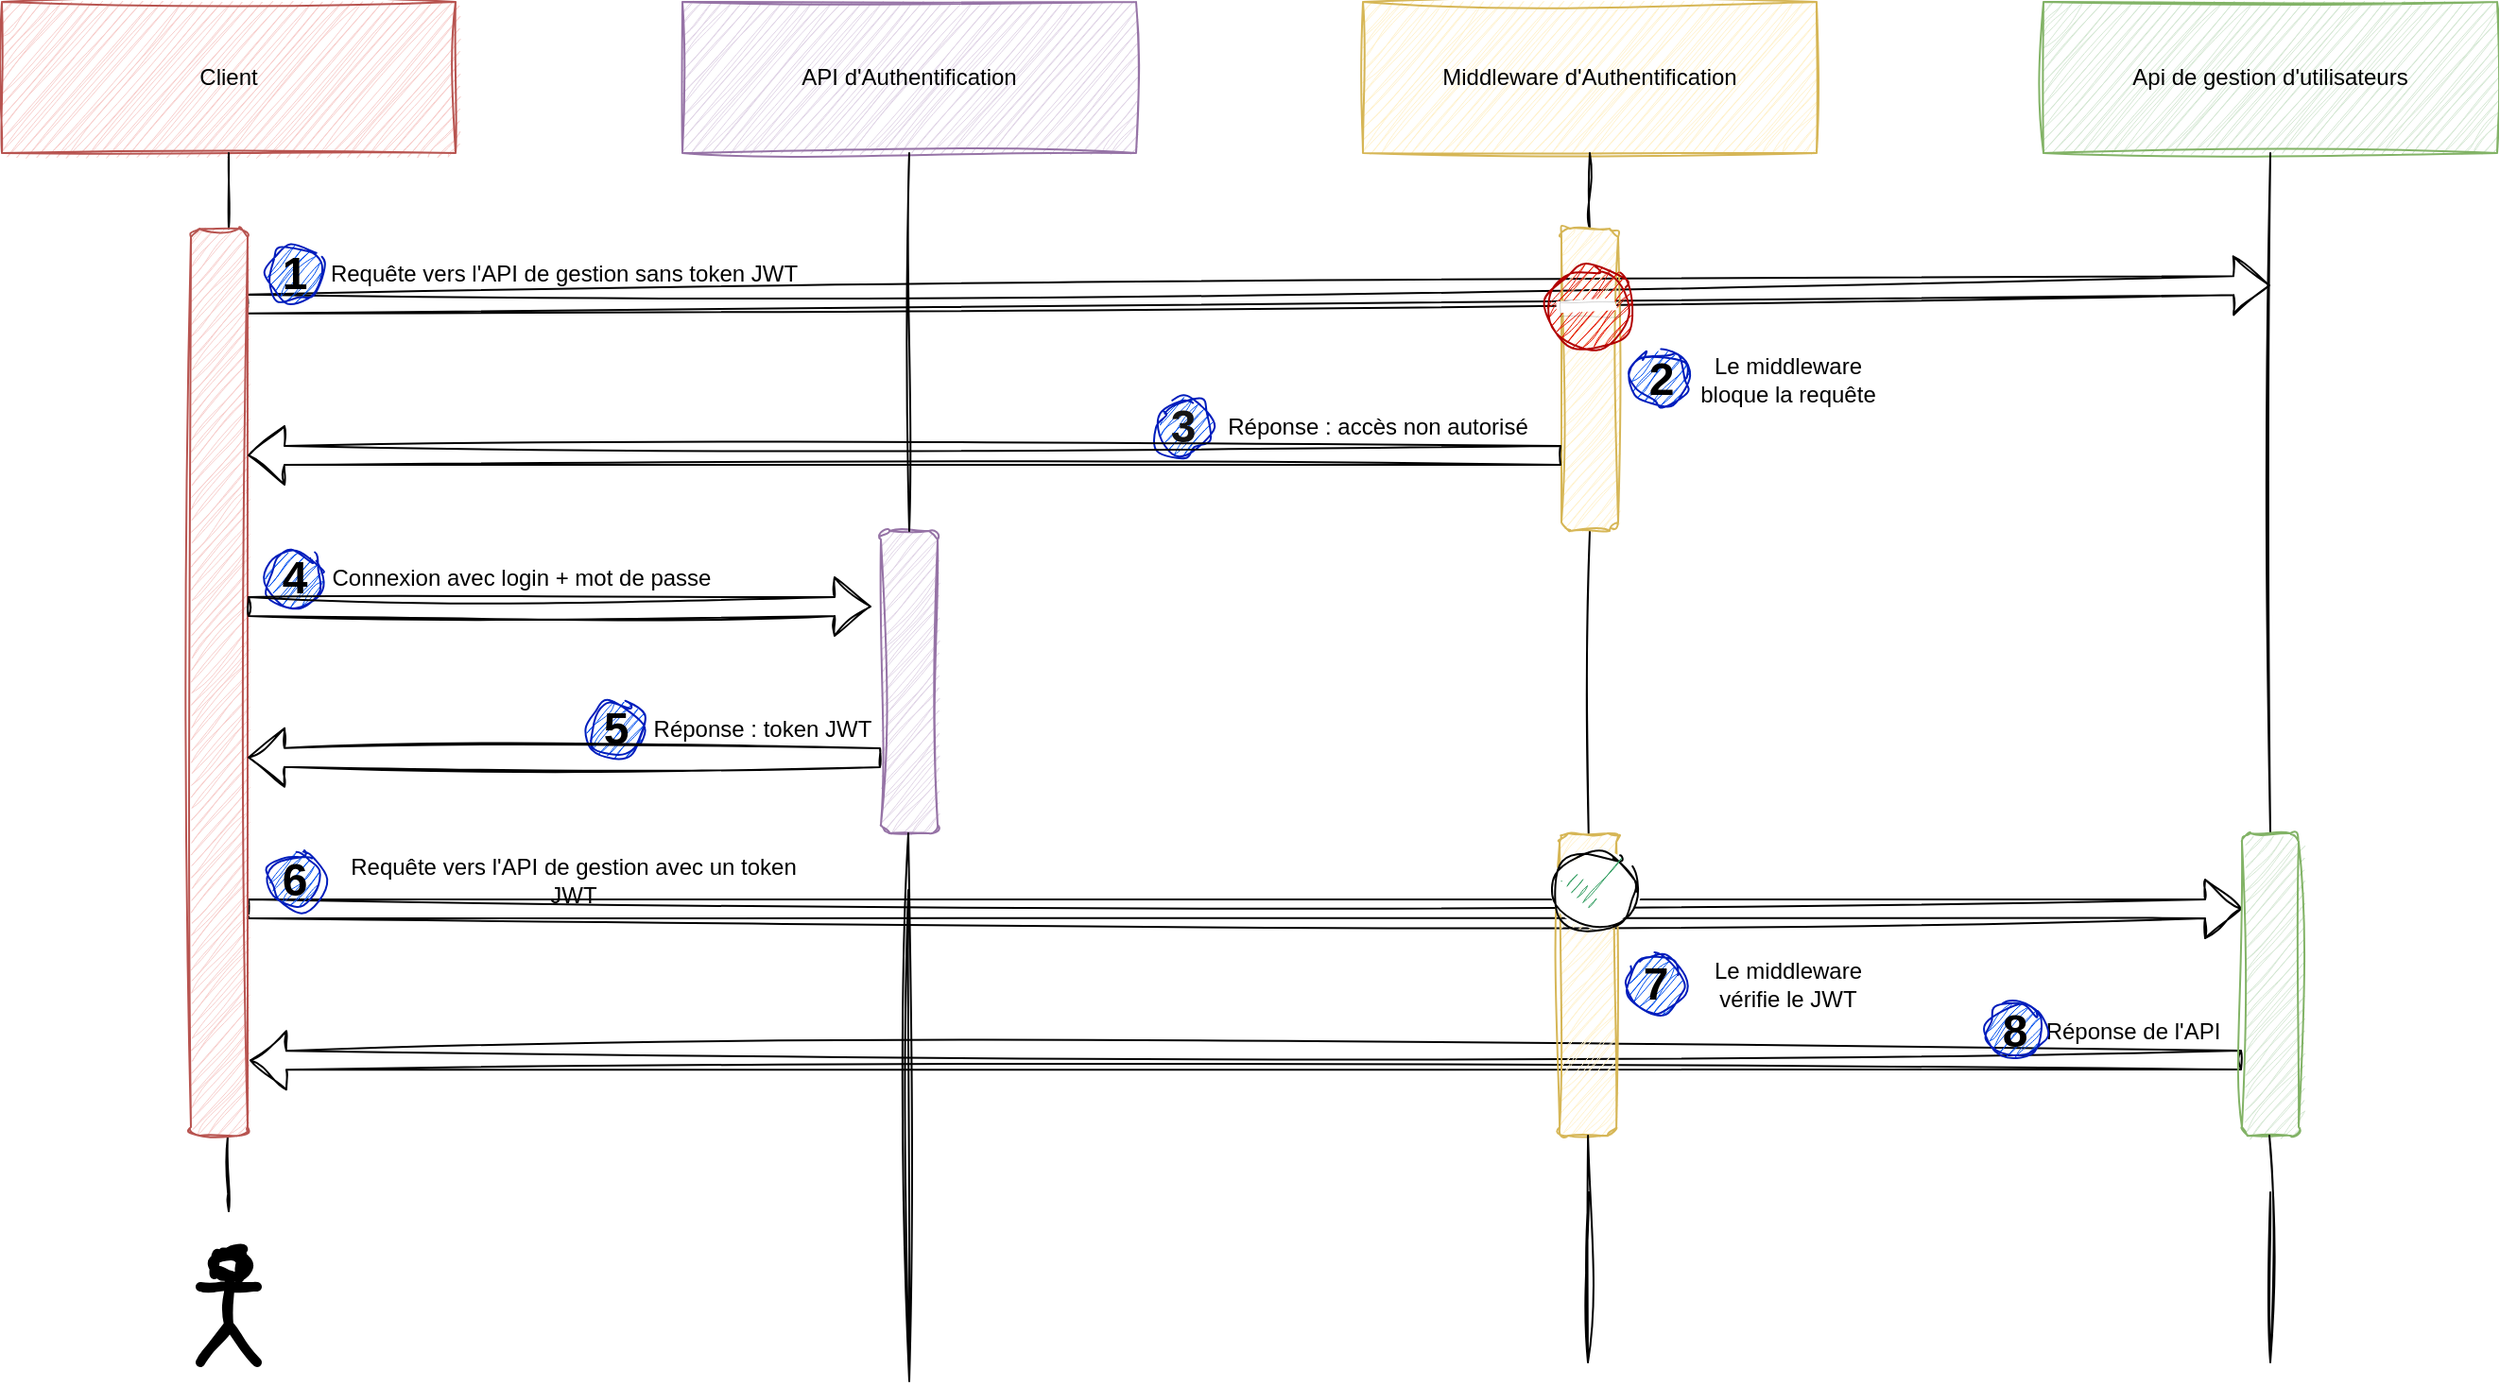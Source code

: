 <mxfile version="21.2.4" type="device">
  <diagram name="Page-1" id="b3_rmUjKcA8r_ARUdAtH">
    <mxGraphModel dx="1674" dy="1920" grid="1" gridSize="10" guides="1" tooltips="1" connect="1" arrows="1" fold="1" page="1" pageScale="1" pageWidth="827" pageHeight="1169" math="0" shadow="0">
      <root>
        <mxCell id="0" />
        <mxCell id="1" parent="0" />
        <mxCell id="Bi5-bl8IuxDmXKODMzO1-6" value="" style="shape=flexArrow;endArrow=classic;html=1;rounded=0;sketch=1;hachureGap=4;jiggle=2;curveFitting=1;fontFamily=Architects Daughter;fontSource=https%3A%2F%2Ffonts.googleapis.com%2Fcss%3Ffamily%3DArchitects%2BDaughter;fontSize=16;exitX=0;exitY=0.75;exitDx=0;exitDy=0;entryX=1.033;entryY=0.917;entryDx=0;entryDy=0;entryPerimeter=0;" edge="1" parent="1" source="243QyRulBXpM2tCjIqUp-44" target="243QyRulBXpM2tCjIqUp-4">
          <mxGeometry width="50" height="50" relative="1" as="geometry">
            <mxPoint x="220" y="530" as="sourcePoint" />
            <mxPoint x="220" y="520" as="targetPoint" />
          </mxGeometry>
        </mxCell>
        <mxCell id="Bi5-bl8IuxDmXKODMzO1-5" value="" style="shape=flexArrow;endArrow=classic;html=1;rounded=0;sketch=1;hachureGap=4;jiggle=2;curveFitting=1;fontFamily=Architects Daughter;fontSource=https%3A%2F%2Ffonts.googleapis.com%2Fcss%3Ffamily%3DArchitects%2BDaughter;fontSize=16;exitX=1;exitY=0.75;exitDx=0;exitDy=0;entryX=0;entryY=0.25;entryDx=0;entryDy=0;" edge="1" parent="1" source="243QyRulBXpM2tCjIqUp-4" target="243QyRulBXpM2tCjIqUp-44">
          <mxGeometry width="50" height="50" relative="1" as="geometry">
            <mxPoint x="815" y="479.5" as="sourcePoint" />
            <mxPoint x="480" y="479.5" as="targetPoint" />
          </mxGeometry>
        </mxCell>
        <mxCell id="Bi5-bl8IuxDmXKODMzO1-1" value="" style="shape=flexArrow;endArrow=classic;html=1;rounded=0;sketch=1;hachureGap=4;jiggle=2;curveFitting=1;fontFamily=Architects Daughter;fontSource=https%3A%2F%2Ffonts.googleapis.com%2Fcss%3Ffamily%3DArchitects%2BDaughter;fontSize=16;exitX=0.967;exitY=0.083;exitDx=0;exitDy=0;exitPerimeter=0;" edge="1" parent="1" source="243QyRulBXpM2tCjIqUp-4">
          <mxGeometry width="50" height="50" relative="1" as="geometry">
            <mxPoint x="260" y="126.25" as="sourcePoint" />
            <mxPoint x="1280" y="110" as="targetPoint" />
          </mxGeometry>
        </mxCell>
        <mxCell id="243QyRulBXpM2tCjIqUp-49" value="" style="endArrow=none;html=1;rounded=0;entryX=0.5;entryY=1;entryDx=0;entryDy=0;sketch=1;curveFitting=1;jiggle=2;" parent="1" edge="1">
          <mxGeometry width="50" height="50" relative="1" as="geometry">
            <mxPoint x="200" y="590" as="sourcePoint" />
            <mxPoint x="199.5" y="560" as="targetPoint" />
            <Array as="points">
              <mxPoint x="200" y="600" />
            </Array>
          </mxGeometry>
        </mxCell>
        <mxCell id="0fuMdFuiWBrqTVu0z_TD-1" value="Client" style="rounded=0;whiteSpace=wrap;html=1;rotation=0;fillColor=#f8cecc;strokeColor=#b85450;sketch=1;curveFitting=1;jiggle=2;" parent="1" vertex="1">
          <mxGeometry x="80" y="-40" width="240" height="80" as="geometry" />
        </mxCell>
        <mxCell id="243QyRulBXpM2tCjIqUp-1" value="API d&#39;Authentification" style="rounded=0;whiteSpace=wrap;html=1;rotation=0;fillColor=#e1d5e7;strokeColor=#9673a6;sketch=1;curveFitting=1;jiggle=2;" parent="1" vertex="1">
          <mxGeometry x="440" y="-40" width="240" height="80" as="geometry" />
        </mxCell>
        <mxCell id="243QyRulBXpM2tCjIqUp-2" value="Api de gestion d&#39;utilisateurs" style="rounded=0;whiteSpace=wrap;html=1;rotation=0;fillColor=#d5e8d4;strokeColor=#82b366;sketch=1;curveFitting=1;jiggle=2;" parent="1" vertex="1">
          <mxGeometry x="1160" y="-40" width="240" height="80" as="geometry" />
        </mxCell>
        <mxCell id="243QyRulBXpM2tCjIqUp-6" value="" style="rounded=1;whiteSpace=wrap;html=1;fillColor=#e1d5e7;strokeColor=#9673a6;sketch=1;curveFitting=1;jiggle=2;" parent="1" vertex="1">
          <mxGeometry x="545" y="240" width="30" height="160" as="geometry" />
        </mxCell>
        <mxCell id="243QyRulBXpM2tCjIqUp-7" value="Middleware d&#39;Authentification" style="rounded=0;whiteSpace=wrap;html=1;rotation=0;fillColor=#fff2cc;strokeColor=#d6b656;sketch=1;curveFitting=1;jiggle=2;" parent="1" vertex="1">
          <mxGeometry x="800" y="-40" width="240" height="80" as="geometry" />
        </mxCell>
        <mxCell id="243QyRulBXpM2tCjIqUp-8" value="" style="endArrow=none;html=1;rounded=0;entryX=0.5;entryY=1;entryDx=0;entryDy=0;exitX=0.5;exitY=0;exitDx=0;exitDy=0;sketch=1;curveFitting=1;jiggle=2;" parent="1" source="243QyRulBXpM2tCjIqUp-6" target="243QyRulBXpM2tCjIqUp-1" edge="1">
          <mxGeometry width="50" height="50" relative="1" as="geometry">
            <mxPoint x="560" y="200" as="sourcePoint" />
            <mxPoint x="559.5" y="160" as="targetPoint" />
          </mxGeometry>
        </mxCell>
        <mxCell id="243QyRulBXpM2tCjIqUp-11" value="" style="endArrow=none;html=1;rounded=0;entryX=0.5;entryY=1;entryDx=0;entryDy=0;sketch=1;curveFitting=1;jiggle=2;" parent="1" source="243QyRulBXpM2tCjIqUp-23" target="243QyRulBXpM2tCjIqUp-7" edge="1">
          <mxGeometry width="50" height="50" relative="1" as="geometry">
            <mxPoint x="920" y="560" as="sourcePoint" />
            <mxPoint x="920" y="80" as="targetPoint" />
          </mxGeometry>
        </mxCell>
        <mxCell id="243QyRulBXpM2tCjIqUp-15" value="" style="endArrow=none;html=1;rounded=0;entryX=0.5;entryY=1;entryDx=0;entryDy=0;sketch=1;curveFitting=1;jiggle=2;" parent="1" source="243QyRulBXpM2tCjIqUp-44" target="243QyRulBXpM2tCjIqUp-2" edge="1">
          <mxGeometry width="50" height="50" relative="1" as="geometry">
            <mxPoint x="1279.5" y="560" as="sourcePoint" />
            <mxPoint x="1279.5" y="80" as="targetPoint" />
          </mxGeometry>
        </mxCell>
        <mxCell id="243QyRulBXpM2tCjIqUp-17" value="" style="endArrow=none;html=1;rounded=0;sketch=1;curveFitting=1;jiggle=2;" parent="1" edge="1">
          <mxGeometry width="50" height="50" relative="1" as="geometry">
            <mxPoint x="200" y="80" as="sourcePoint" />
            <mxPoint x="200" y="40" as="targetPoint" />
          </mxGeometry>
        </mxCell>
        <mxCell id="243QyRulBXpM2tCjIqUp-20" value="" style="endArrow=none;html=1;rounded=0;sketch=1;curveFitting=1;jiggle=2;" parent="1" edge="1">
          <mxGeometry width="50" height="50" relative="1" as="geometry">
            <mxPoint x="559.5" y="430" as="sourcePoint" />
            <mxPoint x="559.5" y="400" as="targetPoint" />
            <Array as="points">
              <mxPoint x="560" y="690" />
            </Array>
          </mxGeometry>
        </mxCell>
        <mxCell id="243QyRulBXpM2tCjIqUp-24" value="" style="endArrow=none;html=1;rounded=0;entryX=0.5;entryY=1;entryDx=0;entryDy=0;sketch=1;curveFitting=1;jiggle=2;" parent="1" source="243QyRulBXpM2tCjIqUp-42" target="243QyRulBXpM2tCjIqUp-23" edge="1">
          <mxGeometry width="50" height="50" relative="1" as="geometry">
            <mxPoint x="920" y="560" as="sourcePoint" />
            <mxPoint x="920" y="40" as="targetPoint" />
          </mxGeometry>
        </mxCell>
        <mxCell id="243QyRulBXpM2tCjIqUp-23" value="" style="rounded=1;whiteSpace=wrap;html=1;fillColor=#fff2cc;strokeColor=#d6b656;sketch=1;curveFitting=1;jiggle=2;" parent="1" vertex="1">
          <mxGeometry x="905" y="80" width="30" height="160" as="geometry" />
        </mxCell>
        <mxCell id="243QyRulBXpM2tCjIqUp-25" value="&lt;div&gt;Requête vers l&#39;API de gestion sans token JWT&lt;/div&gt;" style="text;html=1;strokeColor=none;fillColor=none;align=center;verticalAlign=middle;whiteSpace=wrap;rounded=0;sketch=1;curveFitting=1;jiggle=2;" parent="1" vertex="1">
          <mxGeometry x="250" y="88.75" width="255" height="30" as="geometry" />
        </mxCell>
        <mxCell id="243QyRulBXpM2tCjIqUp-26" value="" style="shape=umlActor;verticalLabelPosition=bottom;verticalAlign=top;html=1;outlineConnect=0;strokeWidth=5;sketch=1;curveFitting=1;jiggle=2;" parent="1" vertex="1">
          <mxGeometry x="185" y="620" width="30" height="60" as="geometry" />
        </mxCell>
        <mxCell id="243QyRulBXpM2tCjIqUp-28" value="" style="ellipse;whiteSpace=wrap;html=1;aspect=fixed;fillColor=#e51400;fontColor=#ffffff;strokeColor=#B20000;sketch=1;curveFitting=1;jiggle=2;" parent="1" vertex="1">
          <mxGeometry x="897.5" y="100" width="45" height="45" as="geometry" />
        </mxCell>
        <mxCell id="243QyRulBXpM2tCjIqUp-29" value="" style="rounded=0;whiteSpace=wrap;html=1;strokeWidth=0;sketch=1;curveFitting=1;jiggle=2;" parent="1" vertex="1">
          <mxGeometry x="904.06" y="118.75" width="31.87" height="7.5" as="geometry" />
        </mxCell>
        <mxCell id="243QyRulBXpM2tCjIqUp-33" value="Le middleware bloque la requête " style="text;html=1;strokeColor=none;fillColor=none;align=center;verticalAlign=middle;whiteSpace=wrap;rounded=0;sketch=1;curveFitting=1;jiggle=2;" parent="1" vertex="1">
          <mxGeometry x="970.0" y="145" width="110" height="30" as="geometry" />
        </mxCell>
        <mxCell id="243QyRulBXpM2tCjIqUp-35" value="Réponse : accès non autorisé" style="text;html=1;strokeColor=none;fillColor=none;align=center;verticalAlign=middle;whiteSpace=wrap;rounded=0;sketch=1;curveFitting=1;jiggle=2;" parent="1" vertex="1">
          <mxGeometry x="717.5" y="170" width="180" height="30" as="geometry" />
        </mxCell>
        <mxCell id="243QyRulBXpM2tCjIqUp-36" value="&lt;div&gt;Connexion avec login + mot de passe&lt;br&gt;&lt;/div&gt;" style="text;html=1;strokeColor=none;fillColor=none;align=center;verticalAlign=middle;whiteSpace=wrap;rounded=0;sketch=1;curveFitting=1;jiggle=2;" parent="1" vertex="1">
          <mxGeometry x="250" y="250" width="210" height="30" as="geometry" />
        </mxCell>
        <mxCell id="243QyRulBXpM2tCjIqUp-38" value="Réponse : token JWT" style="text;html=1;strokeColor=none;fillColor=none;align=center;verticalAlign=middle;whiteSpace=wrap;rounded=0;sketch=1;curveFitting=1;jiggle=2;" parent="1" vertex="1">
          <mxGeometry x="420" y="330" width="125" height="30" as="geometry" />
        </mxCell>
        <mxCell id="243QyRulBXpM2tCjIqUp-43" value="" style="endArrow=none;html=1;rounded=0;entryX=0.5;entryY=1;entryDx=0;entryDy=0;sketch=1;curveFitting=1;jiggle=2;" parent="1" target="243QyRulBXpM2tCjIqUp-42" edge="1">
          <mxGeometry width="50" height="50" relative="1" as="geometry">
            <mxPoint x="920" y="560" as="sourcePoint" />
            <mxPoint x="920" y="240" as="targetPoint" />
          </mxGeometry>
        </mxCell>
        <mxCell id="243QyRulBXpM2tCjIqUp-42" value="" style="rounded=1;whiteSpace=wrap;html=1;fillColor=#fff2cc;strokeColor=#d6b656;sketch=1;curveFitting=1;jiggle=2;" parent="1" vertex="1">
          <mxGeometry x="904.06" y="400" width="30" height="160" as="geometry" />
        </mxCell>
        <mxCell id="243QyRulBXpM2tCjIqUp-45" value="" style="endArrow=none;html=1;rounded=0;entryX=0.5;entryY=1;entryDx=0;entryDy=0;sketch=1;curveFitting=1;jiggle=2;" parent="1" target="243QyRulBXpM2tCjIqUp-44" edge="1">
          <mxGeometry width="50" height="50" relative="1" as="geometry">
            <mxPoint x="1279.5" y="560" as="sourcePoint" />
            <mxPoint x="1280" y="40" as="targetPoint" />
          </mxGeometry>
        </mxCell>
        <mxCell id="243QyRulBXpM2tCjIqUp-44" value="" style="rounded=1;whiteSpace=wrap;html=1;fillColor=#d5e8d4;strokeColor=#82b366;sketch=1;curveFitting=1;jiggle=2;" parent="1" vertex="1">
          <mxGeometry x="1265" y="400" width="30" height="160" as="geometry" />
        </mxCell>
        <mxCell id="243QyRulBXpM2tCjIqUp-46" value="" style="endArrow=none;html=1;rounded=0;entryX=0.5;entryY=1;entryDx=0;entryDy=0;sketch=1;curveFitting=1;jiggle=2;" parent="1" target="243QyRulBXpM2tCjIqUp-42" edge="1">
          <mxGeometry width="50" height="50" relative="1" as="geometry">
            <mxPoint x="919.5" y="590" as="sourcePoint" />
            <mxPoint x="919.5" y="560" as="targetPoint" />
            <Array as="points">
              <mxPoint x="919" y="680" />
            </Array>
          </mxGeometry>
        </mxCell>
        <mxCell id="243QyRulBXpM2tCjIqUp-47" value="" style="endArrow=none;html=1;rounded=0;entryX=0.5;entryY=1;entryDx=0;entryDy=0;sketch=1;curveFitting=1;jiggle=2;" parent="1" edge="1">
          <mxGeometry width="50" height="50" relative="1" as="geometry">
            <mxPoint x="1280" y="590" as="sourcePoint" />
            <mxPoint x="1279.5" y="560" as="targetPoint" />
            <Array as="points">
              <mxPoint x="1280" y="680" />
            </Array>
          </mxGeometry>
        </mxCell>
        <mxCell id="243QyRulBXpM2tCjIqUp-57" value="Le middleware vérifie le JWT " style="text;html=1;strokeColor=none;fillColor=none;align=center;verticalAlign=middle;whiteSpace=wrap;rounded=0;sketch=1;curveFitting=1;jiggle=2;" parent="1" vertex="1">
          <mxGeometry x="970" y="465" width="110" height="30" as="geometry" />
        </mxCell>
        <mxCell id="243QyRulBXpM2tCjIqUp-58" value="&lt;div&gt;Requête vers l&#39;API de gestion avec un token JWT&lt;/div&gt;" style="text;html=1;strokeColor=none;fillColor=none;align=center;verticalAlign=middle;whiteSpace=wrap;rounded=0;sketch=1;curveFitting=1;jiggle=2;" parent="1" vertex="1">
          <mxGeometry x="250" y="410" width="265" height="30" as="geometry" />
        </mxCell>
        <mxCell id="243QyRulBXpM2tCjIqUp-59" value="&lt;div&gt;Réponse de l&#39;API&lt;/div&gt;" style="text;html=1;strokeColor=none;fillColor=none;align=center;verticalAlign=middle;whiteSpace=wrap;rounded=0;sketch=1;curveFitting=1;jiggle=2;" parent="1" vertex="1">
          <mxGeometry x="1150" y="490" width="115" height="30" as="geometry" />
        </mxCell>
        <mxCell id="243QyRulBXpM2tCjIqUp-60" value="&lt;font color=&quot;#000000&quot;&gt;&lt;b&gt;&lt;font style=&quot;font-size: 24px;&quot;&gt;1&lt;/font&gt;&lt;/b&gt;&lt;/font&gt;" style="ellipse;whiteSpace=wrap;html=1;aspect=fixed;fillColor=#0050ef;fontColor=#ffffff;strokeColor=#001DBC;sketch=1;curveFitting=1;jiggle=2;" parent="1" vertex="1">
          <mxGeometry x="220" y="88.75" width="30" height="30" as="geometry" />
        </mxCell>
        <mxCell id="243QyRulBXpM2tCjIqUp-65" value="&lt;font size=&quot;1&quot;&gt;&lt;b style=&quot;font-size: 24px;&quot;&gt;2&lt;/b&gt;&lt;/font&gt;" style="ellipse;whiteSpace=wrap;html=1;aspect=fixed;fillColor=#0050ef;fontColor=#000000;strokeColor=#001DBC;sketch=1;curveFitting=1;jiggle=2;" parent="1" vertex="1">
          <mxGeometry x="942.5" y="145" width="30" height="30" as="geometry" />
        </mxCell>
        <mxCell id="243QyRulBXpM2tCjIqUp-66" value="&lt;font style=&quot;font-size: 24px;&quot;&gt;&lt;b style=&quot;font-size: 24px;&quot;&gt;3&lt;/b&gt;&lt;/font&gt;" style="ellipse;whiteSpace=wrap;html=1;aspect=fixed;fillColor=#0050ef;fontColor=#141414;strokeColor=#001DBC;fontSize=24;sketch=1;curveFitting=1;jiggle=2;" parent="1" vertex="1">
          <mxGeometry x="690" y="170" width="30" height="30" as="geometry" />
        </mxCell>
        <mxCell id="243QyRulBXpM2tCjIqUp-67" value="&lt;b&gt;4&lt;/b&gt;" style="ellipse;whiteSpace=wrap;html=1;aspect=fixed;fillColor=#0050ef;fontColor=#000000;strokeColor=#001DBC;fontSize=24;sketch=1;curveFitting=1;jiggle=2;" parent="1" vertex="1">
          <mxGeometry x="220" y="250" width="30" height="30" as="geometry" />
        </mxCell>
        <mxCell id="243QyRulBXpM2tCjIqUp-68" value="&lt;b&gt;5&lt;/b&gt;" style="ellipse;whiteSpace=wrap;html=1;aspect=fixed;fillColor=#0050ef;fontColor=#000000;strokeColor=#001DBC;fontSize=24;sketch=1;curveFitting=1;jiggle=2;" parent="1" vertex="1">
          <mxGeometry x="390" y="330" width="30" height="30" as="geometry" />
        </mxCell>
        <mxCell id="243QyRulBXpM2tCjIqUp-69" value="&lt;b&gt;6&lt;/b&gt;" style="ellipse;whiteSpace=wrap;html=1;aspect=fixed;fillColor=#0050ef;fontColor=#000000;strokeColor=#001DBC;fontSize=24;sketch=1;curveFitting=1;jiggle=2;" parent="1" vertex="1">
          <mxGeometry x="220" y="410" width="30" height="30" as="geometry" />
        </mxCell>
        <mxCell id="243QyRulBXpM2tCjIqUp-71" value="&lt;font color=&quot;#000000&quot;&gt;&lt;b&gt;7&lt;/b&gt;&lt;/font&gt;" style="ellipse;whiteSpace=wrap;html=1;aspect=fixed;fillColor=#0050ef;fontColor=#ffffff;strokeColor=#001DBC;fontSize=24;sketch=1;curveFitting=1;jiggle=2;" parent="1" vertex="1">
          <mxGeometry x="940" y="465" width="30" height="30" as="geometry" />
        </mxCell>
        <mxCell id="243QyRulBXpM2tCjIqUp-72" value="&lt;b&gt;&lt;font color=&quot;#000000&quot;&gt;8&lt;/font&gt;&lt;/b&gt;" style="ellipse;whiteSpace=wrap;html=1;aspect=fixed;fillColor=#0050ef;fontColor=#ffffff;strokeColor=#001DBC;fontSize=24;sketch=1;curveFitting=1;jiggle=2;" parent="1" vertex="1">
          <mxGeometry x="1130" y="490" width="30" height="30" as="geometry" />
        </mxCell>
        <mxCell id="243QyRulBXpM2tCjIqUp-73" value="" style="ellipse;whiteSpace=wrap;html=1;sketch=1;hachureGap=4;jiggle=2;curveFitting=1;fontFamily=Architects Daughter;fontSource=https%3A%2F%2Ffonts.googleapis.com%2Fcss%3Ffamily%3DArchitects%2BDaughter;fontSize=20;" parent="1" vertex="1">
          <mxGeometry x="900" y="410" width="44.53" height="40" as="geometry" />
        </mxCell>
        <mxCell id="243QyRulBXpM2tCjIqUp-74" value="" style="sketch=1;html=1;aspect=fixed;strokeColor=none;shadow=0;align=center;fillColor=#2D9C5E;verticalAlign=top;labelPosition=center;verticalLabelPosition=bottom;shape=mxgraph.gcp2.check;curveFitting=1;jiggle=2;" parent="1" vertex="1">
          <mxGeometry x="905" y="410" width="37.5" height="30" as="geometry" />
        </mxCell>
        <mxCell id="243QyRulBXpM2tCjIqUp-4" value="" style="rounded=1;whiteSpace=wrap;html=1;fillColor=#f8cecc;strokeColor=#b85450;sketch=1;curveFitting=1;jiggle=2;" parent="1" vertex="1">
          <mxGeometry x="180" y="80" width="30" height="480" as="geometry" />
        </mxCell>
        <mxCell id="Bi5-bl8IuxDmXKODMzO1-2" value="" style="shape=flexArrow;endArrow=classic;html=1;rounded=0;sketch=1;hachureGap=4;jiggle=2;curveFitting=1;fontFamily=Architects Daughter;fontSource=https%3A%2F%2Ffonts.googleapis.com%2Fcss%3Ffamily%3DArchitects%2BDaughter;fontSize=16;exitX=0;exitY=0.75;exitDx=0;exitDy=0;entryX=1;entryY=0.25;entryDx=0;entryDy=0;" edge="1" parent="1" source="243QyRulBXpM2tCjIqUp-23" target="243QyRulBXpM2tCjIqUp-4">
          <mxGeometry width="50" height="50" relative="1" as="geometry">
            <mxPoint x="224" y="240" as="sourcePoint" />
            <mxPoint x="1295" y="230" as="targetPoint" />
          </mxGeometry>
        </mxCell>
        <mxCell id="Bi5-bl8IuxDmXKODMzO1-3" value="" style="shape=flexArrow;endArrow=classic;html=1;rounded=0;sketch=1;hachureGap=4;jiggle=2;curveFitting=1;fontFamily=Architects Daughter;fontSource=https%3A%2F%2Ffonts.googleapis.com%2Fcss%3Ffamily%3DArchitects%2BDaughter;fontSize=16;exitX=0;exitY=0.75;exitDx=0;exitDy=0;" edge="1" parent="1">
          <mxGeometry width="50" height="50" relative="1" as="geometry">
            <mxPoint x="210" y="280" as="sourcePoint" />
            <mxPoint x="540" y="280" as="targetPoint" />
          </mxGeometry>
        </mxCell>
        <mxCell id="Bi5-bl8IuxDmXKODMzO1-4" value="" style="shape=flexArrow;endArrow=classic;html=1;rounded=0;sketch=1;hachureGap=4;jiggle=2;curveFitting=1;fontFamily=Architects Daughter;fontSource=https%3A%2F%2Ffonts.googleapis.com%2Fcss%3Ffamily%3DArchitects%2BDaughter;fontSize=16;exitX=1;exitY=1;exitDx=0;exitDy=0;entryX=1;entryY=0.583;entryDx=0;entryDy=0;entryPerimeter=0;" edge="1" parent="1" source="243QyRulBXpM2tCjIqUp-38" target="243QyRulBXpM2tCjIqUp-4">
          <mxGeometry width="50" height="50" relative="1" as="geometry">
            <mxPoint x="220" y="319.5" as="sourcePoint" />
            <mxPoint x="550" y="319.5" as="targetPoint" />
          </mxGeometry>
        </mxCell>
      </root>
    </mxGraphModel>
  </diagram>
</mxfile>
